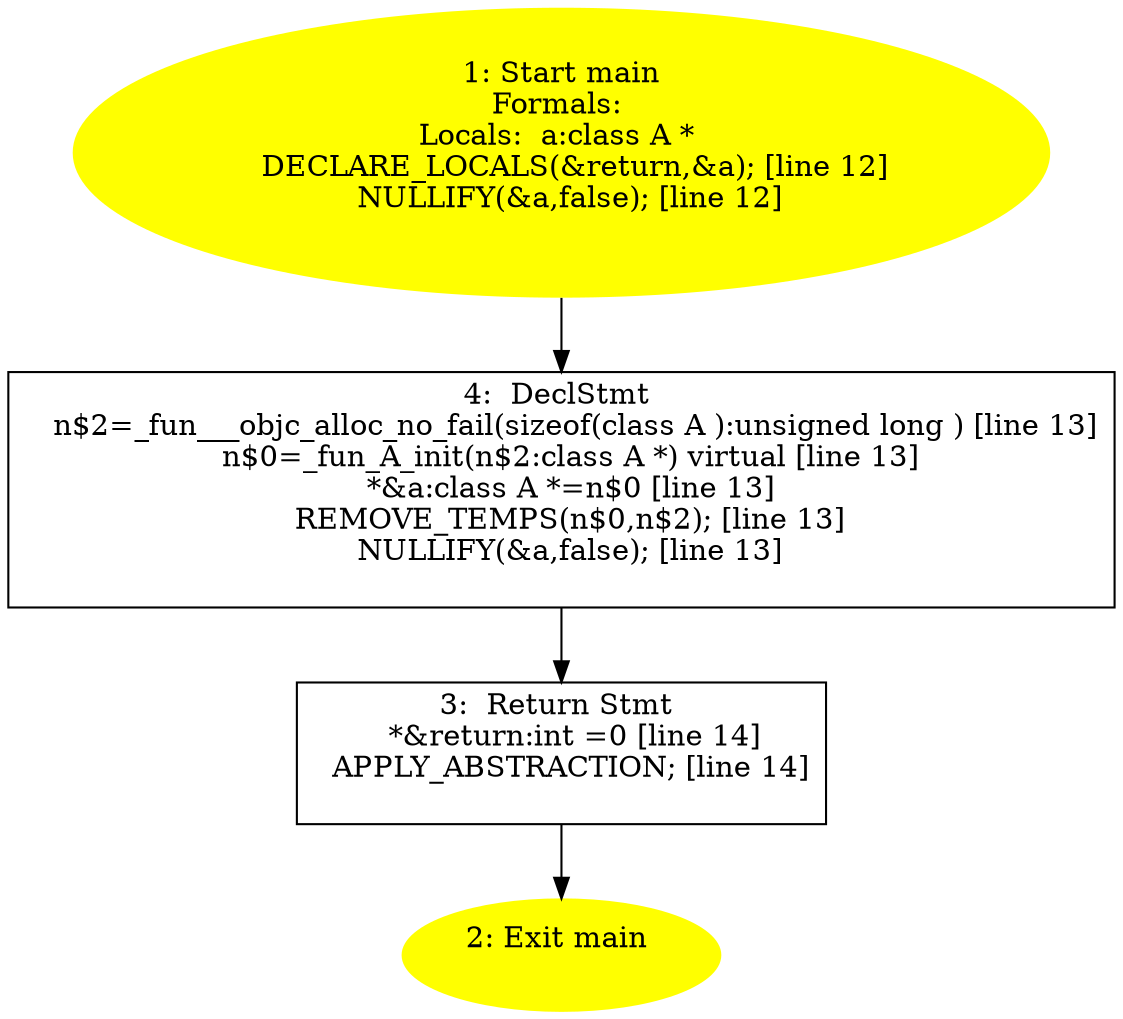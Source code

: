 digraph iCFG {
4 [label="4:  DeclStmt \n   n$2=_fun___objc_alloc_no_fail(sizeof(class A ):unsigned long ) [line 13]\n  n$0=_fun_A_init(n$2:class A *) virtual [line 13]\n  *&a:class A *=n$0 [line 13]\n  REMOVE_TEMPS(n$0,n$2); [line 13]\n  NULLIFY(&a,false); [line 13]\n " shape="box"]
	

	 4 -> 3 ;
3 [label="3:  Return Stmt \n   *&return:int =0 [line 14]\n  APPLY_ABSTRACTION; [line 14]\n " shape="box"]
	

	 3 -> 2 ;
2 [label="2: Exit main \n  " color=yellow style=filled]
	

1 [label="1: Start main\nFormals: \nLocals:  a:class A * \n   DECLARE_LOCALS(&return,&a); [line 12]\n  NULLIFY(&a,false); [line 12]\n " color=yellow style=filled]
	

	 1 -> 4 ;
}
